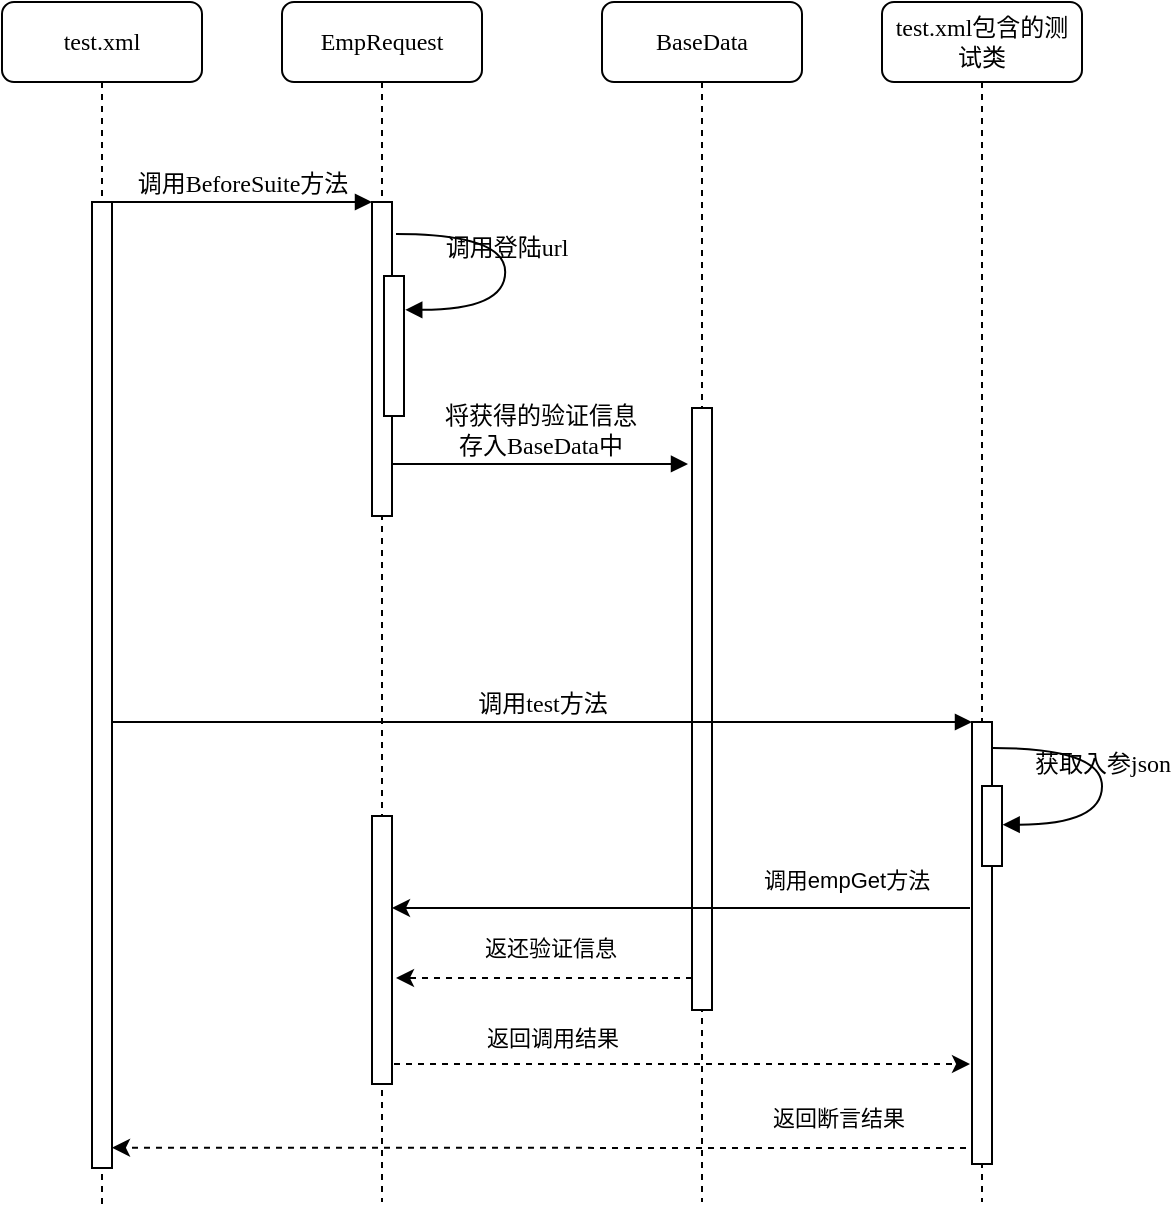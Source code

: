 <mxfile version="13.9.2" type="github">
  <diagram name="Page-1" id="13e1069c-82ec-6db2-03f1-153e76fe0fe0">
    <mxGraphModel dx="1422" dy="804" grid="0" gridSize="10" guides="1" tooltips="1" connect="1" arrows="1" fold="1" page="0" pageScale="1" pageWidth="1100" pageHeight="850" background="none" math="0" shadow="0">
      <root>
        <mxCell id="0" />
        <mxCell id="1" parent="0" />
        <mxCell id="7baba1c4bc27f4b0-2" value="EmpRequest" style="shape=umlLifeline;perimeter=lifelinePerimeter;whiteSpace=wrap;html=1;container=1;collapsible=0;recursiveResize=0;outlineConnect=0;rounded=1;shadow=0;comic=0;labelBackgroundColor=none;strokeWidth=1;fontFamily=Verdana;fontSize=12;align=center;" parent="1" vertex="1">
          <mxGeometry x="240" y="80" width="100" height="600" as="geometry" />
        </mxCell>
        <mxCell id="7baba1c4bc27f4b0-10" value="" style="html=1;points=[];perimeter=orthogonalPerimeter;rounded=0;shadow=0;comic=0;labelBackgroundColor=none;strokeWidth=1;fontFamily=Verdana;fontSize=12;align=center;" parent="7baba1c4bc27f4b0-2" vertex="1">
          <mxGeometry x="45" y="100" width="10" height="157" as="geometry" />
        </mxCell>
        <mxCell id="bu4CAsnIlMeV9zalwp6w-1" value="" style="html=1;points=[];perimeter=orthogonalPerimeter;rounded=0;shadow=0;comic=0;labelBackgroundColor=none;strokeWidth=1;fontFamily=Verdana;fontSize=12;align=center;" vertex="1" parent="7baba1c4bc27f4b0-2">
          <mxGeometry x="51" y="137" width="10" height="70" as="geometry" />
        </mxCell>
        <mxCell id="bu4CAsnIlMeV9zalwp6w-3" value="" style="html=1;points=[];perimeter=orthogonalPerimeter;rounded=0;shadow=0;comic=0;labelBackgroundColor=none;strokeWidth=1;fontFamily=Verdana;fontSize=12;align=center;" vertex="1" parent="7baba1c4bc27f4b0-2">
          <mxGeometry x="45" y="407" width="10" height="134" as="geometry" />
        </mxCell>
        <mxCell id="7baba1c4bc27f4b0-3" value="BaseData" style="shape=umlLifeline;perimeter=lifelinePerimeter;whiteSpace=wrap;html=1;container=1;collapsible=0;recursiveResize=0;outlineConnect=0;rounded=1;shadow=0;comic=0;labelBackgroundColor=none;strokeWidth=1;fontFamily=Verdana;fontSize=12;align=center;" parent="1" vertex="1">
          <mxGeometry x="400" y="80" width="100" height="600" as="geometry" />
        </mxCell>
        <mxCell id="7baba1c4bc27f4b0-13" value="" style="html=1;points=[];perimeter=orthogonalPerimeter;rounded=0;shadow=0;comic=0;labelBackgroundColor=none;strokeWidth=1;fontFamily=Verdana;fontSize=12;align=center;" parent="7baba1c4bc27f4b0-3" vertex="1">
          <mxGeometry x="45" y="203" width="10" height="301" as="geometry" />
        </mxCell>
        <mxCell id="7baba1c4bc27f4b0-4" value="test.xml包含的测试类" style="shape=umlLifeline;perimeter=lifelinePerimeter;whiteSpace=wrap;html=1;container=1;collapsible=0;recursiveResize=0;outlineConnect=0;rounded=1;shadow=0;comic=0;labelBackgroundColor=none;strokeWidth=1;fontFamily=Verdana;fontSize=12;align=center;" parent="1" vertex="1">
          <mxGeometry x="540" y="80" width="100" height="600" as="geometry" />
        </mxCell>
        <mxCell id="7baba1c4bc27f4b0-8" value="test.xml" style="shape=umlLifeline;perimeter=lifelinePerimeter;whiteSpace=wrap;html=1;container=1;collapsible=0;recursiveResize=0;outlineConnect=0;rounded=1;shadow=0;comic=0;labelBackgroundColor=none;strokeWidth=1;fontFamily=Verdana;fontSize=12;align=center;" parent="1" vertex="1">
          <mxGeometry x="100" y="80" width="100" height="601" as="geometry" />
        </mxCell>
        <mxCell id="7baba1c4bc27f4b0-9" value="" style="html=1;points=[];perimeter=orthogonalPerimeter;rounded=0;shadow=0;comic=0;labelBackgroundColor=none;strokeWidth=1;fontFamily=Verdana;fontSize=12;align=center;" parent="7baba1c4bc27f4b0-8" vertex="1">
          <mxGeometry x="45" y="100" width="10" height="483" as="geometry" />
        </mxCell>
        <mxCell id="7baba1c4bc27f4b0-22" value="" style="html=1;points=[];perimeter=orthogonalPerimeter;rounded=0;shadow=0;comic=0;labelBackgroundColor=none;strokeWidth=1;fontFamily=Verdana;fontSize=12;align=center;" parent="1" vertex="1">
          <mxGeometry x="585" y="440" width="10" height="221" as="geometry" />
        </mxCell>
        <mxCell id="7baba1c4bc27f4b0-23" value="调用test方法" style="html=1;verticalAlign=bottom;endArrow=block;entryX=0;entryY=0;labelBackgroundColor=none;fontFamily=Verdana;fontSize=12;" parent="1" source="7baba1c4bc27f4b0-9" target="7baba1c4bc27f4b0-22" edge="1">
          <mxGeometry relative="1" as="geometry">
            <mxPoint x="510" y="420" as="sourcePoint" />
          </mxGeometry>
        </mxCell>
        <mxCell id="7baba1c4bc27f4b0-11" value="调用BeforeSuite方法" style="html=1;verticalAlign=bottom;endArrow=block;entryX=0;entryY=0;labelBackgroundColor=none;fontFamily=Verdana;fontSize=12;edgeStyle=elbowEdgeStyle;elbow=vertical;" parent="1" source="7baba1c4bc27f4b0-9" target="7baba1c4bc27f4b0-10" edge="1">
          <mxGeometry relative="1" as="geometry">
            <mxPoint x="220" y="190" as="sourcePoint" />
          </mxGeometry>
        </mxCell>
        <mxCell id="7baba1c4bc27f4b0-14" value="将获得的验证信息&lt;br&gt;存入BaseData中" style="html=1;verticalAlign=bottom;endArrow=block;labelBackgroundColor=none;fontFamily=Verdana;fontSize=12;edgeStyle=elbowEdgeStyle;elbow=vertical;exitX=1;exitY=0.834;exitDx=0;exitDy=0;exitPerimeter=0;" parent="1" source="7baba1c4bc27f4b0-10" edge="1">
          <mxGeometry relative="1" as="geometry">
            <mxPoint x="298" y="312" as="sourcePoint" />
            <mxPoint x="443" y="311" as="targetPoint" />
          </mxGeometry>
        </mxCell>
        <mxCell id="7baba1c4bc27f4b0-37" value="" style="html=1;points=[];perimeter=orthogonalPerimeter;rounded=0;shadow=0;comic=0;labelBackgroundColor=none;strokeWidth=1;fontFamily=Verdana;fontSize=12;align=center;" parent="1" vertex="1">
          <mxGeometry x="590" y="472" width="10" height="40" as="geometry" />
        </mxCell>
        <mxCell id="7baba1c4bc27f4b0-39" value="获取入参json" style="html=1;verticalAlign=bottom;endArrow=block;labelBackgroundColor=none;fontFamily=Verdana;fontSize=12;elbow=vertical;edgeStyle=orthogonalEdgeStyle;curved=1;entryX=1;entryY=0.286;entryPerimeter=0;exitX=1.038;exitY=0.345;exitPerimeter=0;" parent="1" edge="1">
          <mxGeometry relative="1" as="geometry">
            <mxPoint x="595.333" y="453" as="sourcePoint" />
            <mxPoint x="600.333" y="491.333" as="targetPoint" />
            <Array as="points">
              <mxPoint x="650" y="453" />
              <mxPoint x="650" y="491" />
            </Array>
          </mxGeometry>
        </mxCell>
        <mxCell id="bu4CAsnIlMeV9zalwp6w-2" value="调用登陆url" style="html=1;verticalAlign=bottom;endArrow=block;labelBackgroundColor=none;fontFamily=Verdana;fontSize=12;elbow=vertical;edgeStyle=orthogonalEdgeStyle;curved=1;entryX=1;entryY=0.286;entryPerimeter=0;exitX=1.038;exitY=0.345;exitPerimeter=0;" edge="1" parent="1">
          <mxGeometry relative="1" as="geometry">
            <mxPoint x="297.0" y="196.0" as="sourcePoint" />
            <mxPoint x="301.62" y="233.92" as="targetPoint" />
            <Array as="points">
              <mxPoint x="351.62" y="195.9" />
              <mxPoint x="351.62" y="233.9" />
            </Array>
          </mxGeometry>
        </mxCell>
        <mxCell id="bu4CAsnIlMeV9zalwp6w-6" value="" style="endArrow=classic;html=1;" edge="1" parent="1">
          <mxGeometry width="50" height="50" relative="1" as="geometry">
            <mxPoint x="584" y="533" as="sourcePoint" />
            <mxPoint x="295" y="533" as="targetPoint" />
            <Array as="points">
              <mxPoint x="478" y="533" />
            </Array>
          </mxGeometry>
        </mxCell>
        <mxCell id="bu4CAsnIlMeV9zalwp6w-8" value="调用empGet方法" style="edgeLabel;html=1;align=center;verticalAlign=middle;resizable=0;points=[];" vertex="1" connectable="0" parent="bu4CAsnIlMeV9zalwp6w-6">
          <mxGeometry x="-0.287" y="-2" relative="1" as="geometry">
            <mxPoint x="41.01" y="-12.33" as="offset" />
          </mxGeometry>
        </mxCell>
        <mxCell id="bu4CAsnIlMeV9zalwp6w-9" value="" style="endArrow=classic;html=1;exitX=-0.2;exitY=0.707;exitDx=0;exitDy=0;exitPerimeter=0;dashed=1;" edge="1" parent="1">
          <mxGeometry width="50" height="50" relative="1" as="geometry">
            <mxPoint x="445" y="568" as="sourcePoint" />
            <mxPoint x="297" y="568" as="targetPoint" />
          </mxGeometry>
        </mxCell>
        <mxCell id="bu4CAsnIlMeV9zalwp6w-10" value="返还验证信息" style="edgeLabel;html=1;align=center;verticalAlign=middle;resizable=0;points=[];" vertex="1" connectable="0" parent="bu4CAsnIlMeV9zalwp6w-9">
          <mxGeometry x="-0.287" y="-2" relative="1" as="geometry">
            <mxPoint x="-18.0" y="-13" as="offset" />
          </mxGeometry>
        </mxCell>
        <mxCell id="bu4CAsnIlMeV9zalwp6w-13" value="" style="endArrow=classic;html=1;dashed=1;" edge="1" parent="1">
          <mxGeometry width="50" height="50" relative="1" as="geometry">
            <mxPoint x="296" y="611" as="sourcePoint" />
            <mxPoint x="584" y="611" as="targetPoint" />
            <Array as="points">
              <mxPoint x="488" y="611" />
            </Array>
          </mxGeometry>
        </mxCell>
        <mxCell id="bu4CAsnIlMeV9zalwp6w-14" value="返回调用结果" style="edgeLabel;html=1;align=center;verticalAlign=middle;resizable=0;points=[];" vertex="1" connectable="0" parent="bu4CAsnIlMeV9zalwp6w-13">
          <mxGeometry x="-0.59" y="-1" relative="1" as="geometry">
            <mxPoint x="20" y="-14.03" as="offset" />
          </mxGeometry>
        </mxCell>
        <mxCell id="bu4CAsnIlMeV9zalwp6w-15" value="" style="endArrow=classic;html=1;dashed=1;entryX=1;entryY=0.979;entryDx=0;entryDy=0;entryPerimeter=0;" edge="1" parent="1" target="7baba1c4bc27f4b0-9">
          <mxGeometry width="50" height="50" relative="1" as="geometry">
            <mxPoint x="582" y="653" as="sourcePoint" />
            <mxPoint x="416" y="652" as="targetPoint" />
          </mxGeometry>
        </mxCell>
        <mxCell id="bu4CAsnIlMeV9zalwp6w-16" value="返回断言结果" style="edgeLabel;html=1;align=center;verticalAlign=middle;resizable=0;points=[];" vertex="1" connectable="0" parent="bu4CAsnIlMeV9zalwp6w-15">
          <mxGeometry x="-0.766" y="2" relative="1" as="geometry">
            <mxPoint x="-14" y="-16.98" as="offset" />
          </mxGeometry>
        </mxCell>
      </root>
    </mxGraphModel>
  </diagram>
</mxfile>
